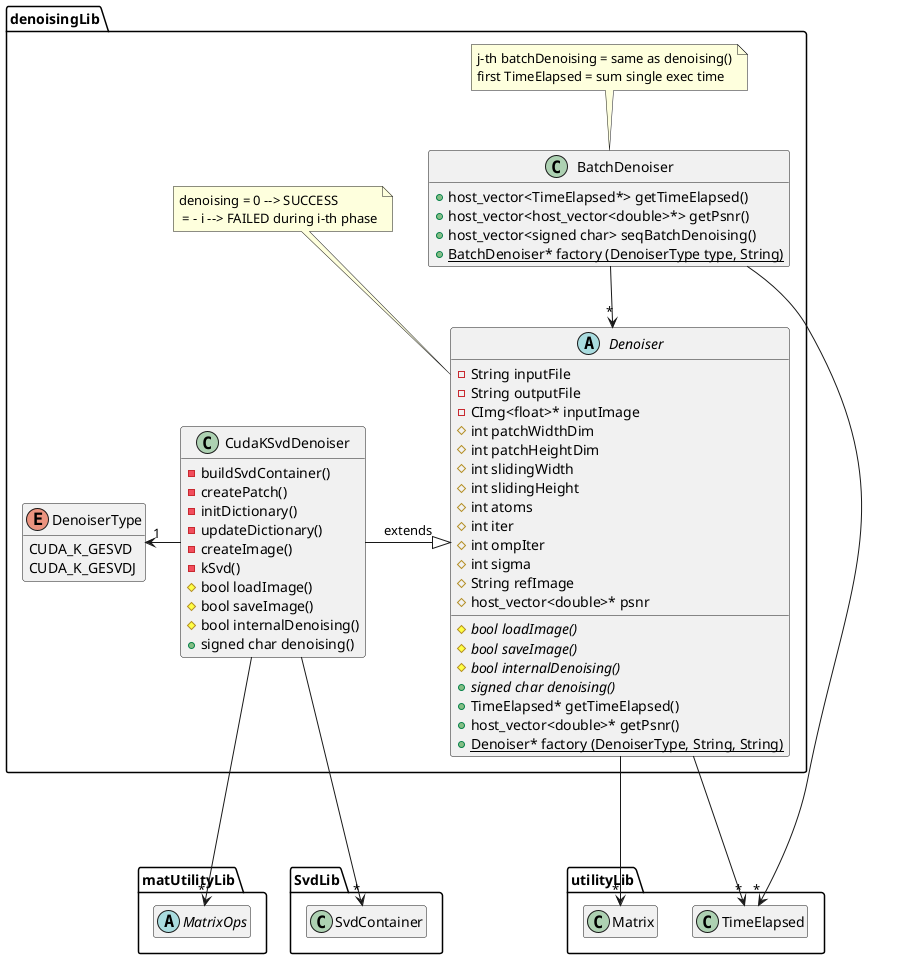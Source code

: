 @startuml DenoisingDiagram

package denoisingLib{

    enum DenoiserType{
            CUDA_K_GESVD
            CUDA_K_GESVDJ
    }

    abstract class Denoiser{
        - String inputFile
        - String outputFile
        - CImg<float>* inputImage
        # int patchWidthDim
        # int patchHeightDim
        # int slidingWidth
        # int slidingHeight
        # int atoms
        # int iter
        #int ompIter
        # int sigma
        # String refImage
        # host_vector<double>* psnr

        {abstract} # bool loadImage()
        {abstract} # bool saveImage()
        {abstract} # bool internalDenoising()
        {abstract} + signed char denoising()
        + TimeElapsed* getTimeElapsed()
        + host_vector<double>* getPsnr()
        {static} + Denoiser* factory (DenoiserType, String, String)
    }

    note top: denoising = 0 --> SUCCESS\n = - i --> FAILED during i-th phase 

    class CudaKSvdDenoiser{

        - buildSvdContainer()
        - createPatch()
        - initDictionary()
        - updateDictionary()
        - createImage()
        - kSvd()
        
        # bool loadImage()
        # bool saveImage()
        # bool internalDenoising()
        + signed char denoising()
    }

    class BatchDenoiser{
        + host_vector<TimeElapsed*> getTimeElapsed() 
        + host_vector<host_vector<double>*> getPsnr()
        + host_vector<signed char> seqBatchDenoising()
        {static} + BatchDenoiser* factory (DenoiserType type, String)
    }

    note top: j-th batchDenoising = same as denoising()\nfirst TimeElapsed = sum single exec time 


    CudaKSvdDenoiser -|> Denoiser : extends
    DenoiserType "1"<- CudaKSvdDenoiser
    BatchDenoiser --> "*" Denoiser
    hide CudaKSvdDenoiser fields
    hide BatchDenoiser fields
    hide DenoiserType methods
}

package utilityLib{
    class Matrix
    class TimeElapsed
    

    hide Matrix fields
    hide Matrix methods

    hide TimeElapsed fields
    hide TimeElapsed methods

}

package matUtilityLib{
    abstract class MatrixOps
    hide MatrixOps fields
    hide MatrixOps methods
}

package SvdLib{
    class SvdContainer

    hide SvdContainer fields
    hide SvdContainer methods
}

BatchDenoiser ---> "*" TimeElapsed
Denoiser ---> "*" TimeElapsed
Denoiser ---> "*" Matrix
CudaKSvdDenoiser ---> "*" MatrixOps
CudaKSvdDenoiser ---> "*" SvdContainer

@enduml